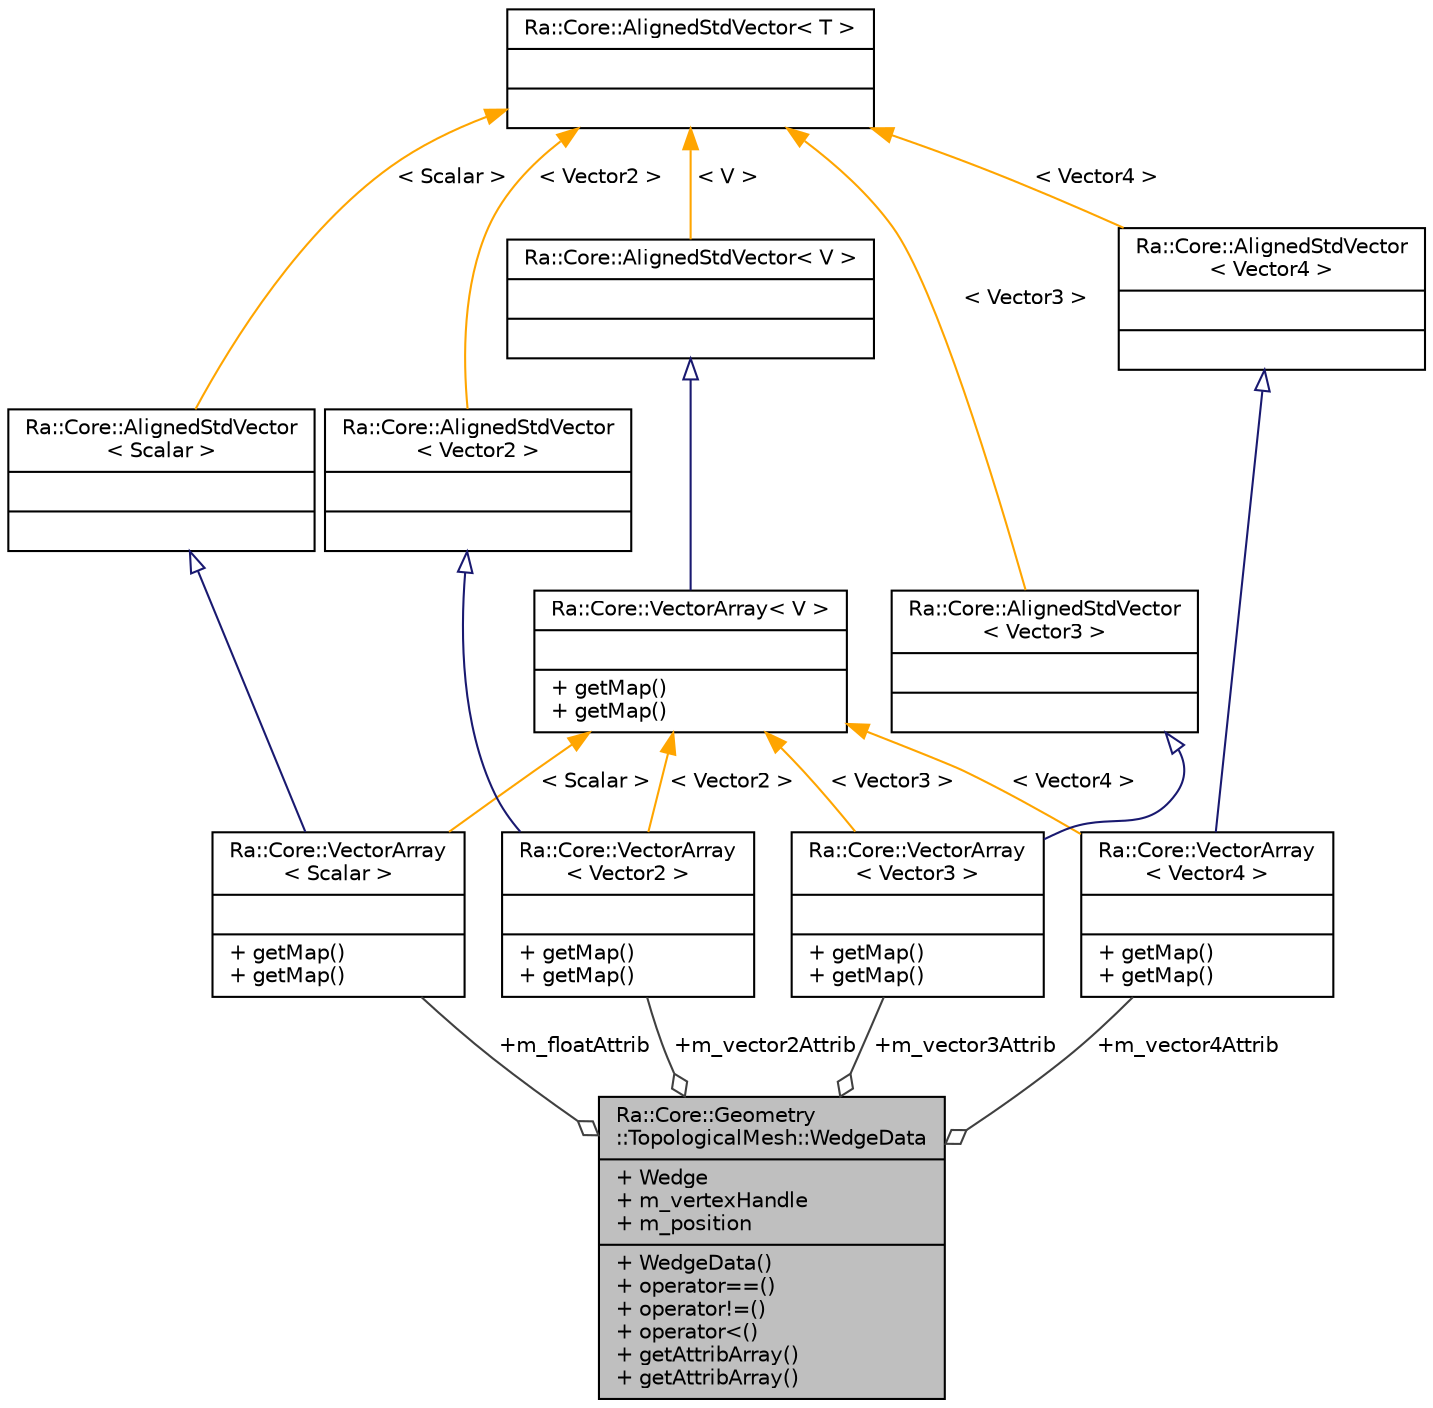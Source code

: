 digraph "Ra::Core::Geometry::TopologicalMesh::WedgeData"
{
 // INTERACTIVE_SVG=YES
 // LATEX_PDF_SIZE
  edge [fontname="Helvetica",fontsize="10",labelfontname="Helvetica",labelfontsize="10"];
  node [fontname="Helvetica",fontsize="10",shape=record];
  Node1 [label="{Ra::Core::Geometry\l::TopologicalMesh::WedgeData\n|+ Wedge\l+ m_vertexHandle\l+ m_position\l|+ WedgeData()\l+ operator==()\l+ operator!=()\l+ operator\<()\l+ getAttribArray()\l+ getAttribArray()\l}",height=0.2,width=0.4,color="black", fillcolor="grey75", style="filled", fontcolor="black",tooltip=" "];
  Node2 -> Node1 [color="grey25",fontsize="10",style="solid",label=" +m_floatAttrib" ,arrowhead="odiamond",fontname="Helvetica"];
  Node2 [label="{Ra::Core::VectorArray\l\< Scalar \>\n||+ getMap()\l+ getMap()\l}",height=0.2,width=0.4,color="black", fillcolor="white", style="filled",URL="$classRa_1_1Core_1_1VectorArray.html",tooltip=" "];
  Node3 -> Node2 [dir="back",color="midnightblue",fontsize="10",style="solid",arrowtail="onormal",fontname="Helvetica"];
  Node3 [label="{Ra::Core::AlignedStdVector\l\< Scalar \>\n||}",height=0.2,width=0.4,color="black", fillcolor="white", style="filled",URL="$structRa_1_1Core_1_1AlignedStdVector.html",tooltip=" "];
  Node4 -> Node3 [dir="back",color="orange",fontsize="10",style="solid",label=" \< Scalar \>" ,fontname="Helvetica"];
  Node4 [label="{Ra::Core::AlignedStdVector\< T \>\n||}",height=0.2,width=0.4,color="black", fillcolor="white", style="filled",URL="$structRa_1_1Core_1_1AlignedStdVector.html",tooltip=" "];
  Node5 -> Node2 [dir="back",color="orange",fontsize="10",style="solid",label=" \< Scalar \>" ,fontname="Helvetica"];
  Node5 [label="{Ra::Core::VectorArray\< V \>\n||+ getMap()\l+ getMap()\l}",height=0.2,width=0.4,color="black", fillcolor="white", style="filled",URL="$classRa_1_1Core_1_1VectorArray.html",tooltip=" "];
  Node6 -> Node5 [dir="back",color="midnightblue",fontsize="10",style="solid",arrowtail="onormal",fontname="Helvetica"];
  Node6 [label="{Ra::Core::AlignedStdVector\< V \>\n||}",height=0.2,width=0.4,color="black", fillcolor="white", style="filled",URL="$structRa_1_1Core_1_1AlignedStdVector.html",tooltip=" "];
  Node4 -> Node6 [dir="back",color="orange",fontsize="10",style="solid",label=" \< V \>" ,fontname="Helvetica"];
  Node7 -> Node1 [color="grey25",fontsize="10",style="solid",label=" +m_vector2Attrib" ,arrowhead="odiamond",fontname="Helvetica"];
  Node7 [label="{Ra::Core::VectorArray\l\< Vector2 \>\n||+ getMap()\l+ getMap()\l}",height=0.2,width=0.4,color="black", fillcolor="white", style="filled",URL="$classRa_1_1Core_1_1VectorArray.html",tooltip=" "];
  Node8 -> Node7 [dir="back",color="midnightblue",fontsize="10",style="solid",arrowtail="onormal",fontname="Helvetica"];
  Node8 [label="{Ra::Core::AlignedStdVector\l\< Vector2 \>\n||}",height=0.2,width=0.4,color="black", fillcolor="white", style="filled",URL="$structRa_1_1Core_1_1AlignedStdVector.html",tooltip=" "];
  Node4 -> Node8 [dir="back",color="orange",fontsize="10",style="solid",label=" \< Vector2 \>" ,fontname="Helvetica"];
  Node5 -> Node7 [dir="back",color="orange",fontsize="10",style="solid",label=" \< Vector2 \>" ,fontname="Helvetica"];
  Node9 -> Node1 [color="grey25",fontsize="10",style="solid",label=" +m_vector3Attrib" ,arrowhead="odiamond",fontname="Helvetica"];
  Node9 [label="{Ra::Core::VectorArray\l\< Vector3 \>\n||+ getMap()\l+ getMap()\l}",height=0.2,width=0.4,color="black", fillcolor="white", style="filled",URL="$classRa_1_1Core_1_1VectorArray.html",tooltip=" "];
  Node10 -> Node9 [dir="back",color="midnightblue",fontsize="10",style="solid",arrowtail="onormal",fontname="Helvetica"];
  Node10 [label="{Ra::Core::AlignedStdVector\l\< Vector3 \>\n||}",height=0.2,width=0.4,color="black", fillcolor="white", style="filled",URL="$structRa_1_1Core_1_1AlignedStdVector.html",tooltip=" "];
  Node4 -> Node10 [dir="back",color="orange",fontsize="10",style="solid",label=" \< Vector3 \>" ,fontname="Helvetica"];
  Node5 -> Node9 [dir="back",color="orange",fontsize="10",style="solid",label=" \< Vector3 \>" ,fontname="Helvetica"];
  Node11 -> Node1 [color="grey25",fontsize="10",style="solid",label=" +m_vector4Attrib" ,arrowhead="odiamond",fontname="Helvetica"];
  Node11 [label="{Ra::Core::VectorArray\l\< Vector4 \>\n||+ getMap()\l+ getMap()\l}",height=0.2,width=0.4,color="black", fillcolor="white", style="filled",URL="$classRa_1_1Core_1_1VectorArray.html",tooltip=" "];
  Node12 -> Node11 [dir="back",color="midnightblue",fontsize="10",style="solid",arrowtail="onormal",fontname="Helvetica"];
  Node12 [label="{Ra::Core::AlignedStdVector\l\< Vector4 \>\n||}",height=0.2,width=0.4,color="black", fillcolor="white", style="filled",URL="$structRa_1_1Core_1_1AlignedStdVector.html",tooltip=" "];
  Node4 -> Node12 [dir="back",color="orange",fontsize="10",style="solid",label=" \< Vector4 \>" ,fontname="Helvetica"];
  Node5 -> Node11 [dir="back",color="orange",fontsize="10",style="solid",label=" \< Vector4 \>" ,fontname="Helvetica"];
}
